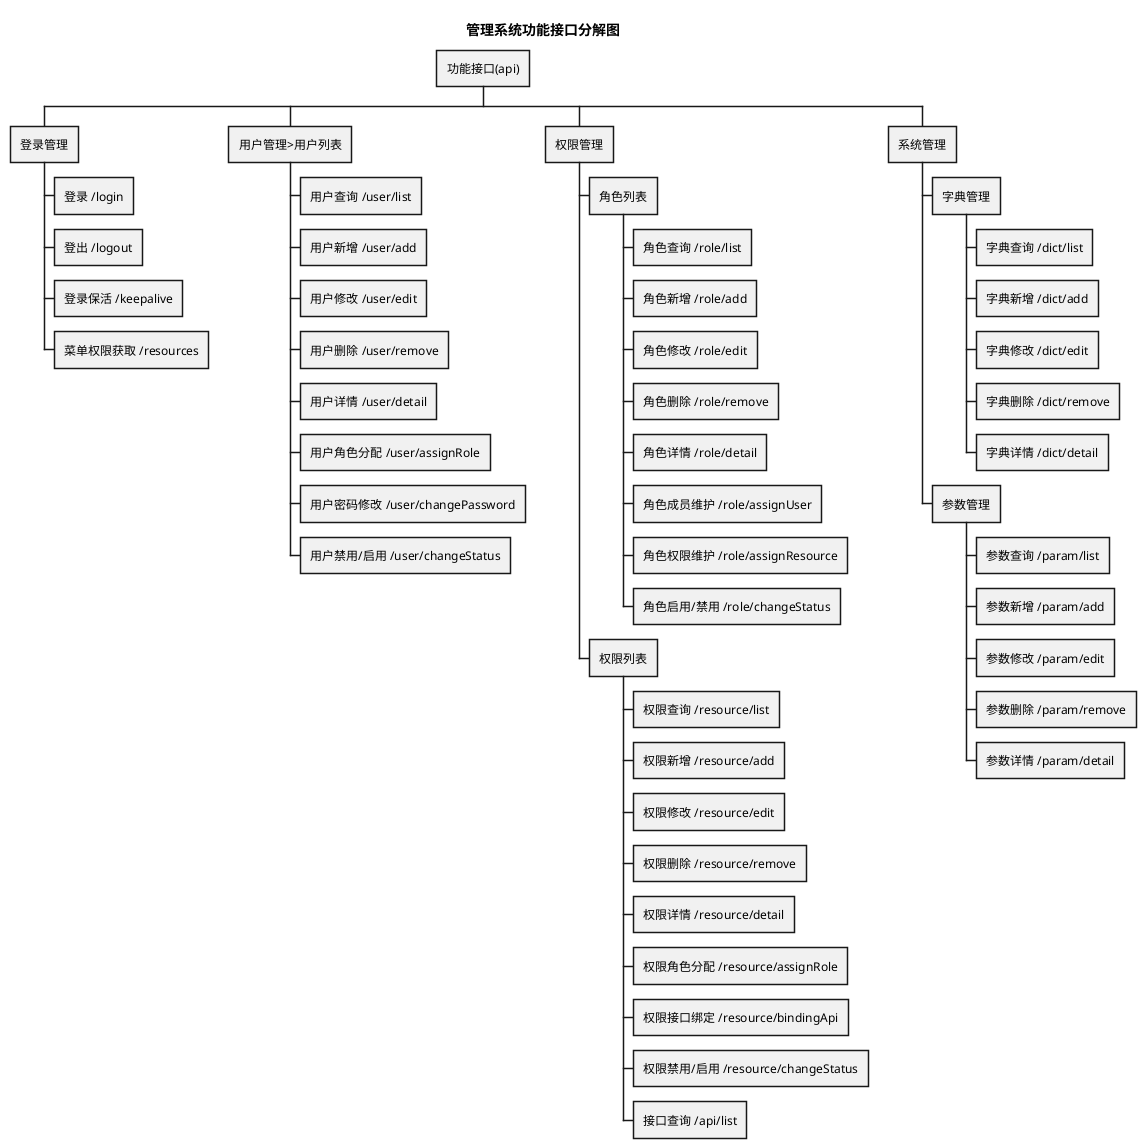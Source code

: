 @startwbs ms-api

title 管理系统功能接口分解图
skinparam defaultFontName '宋体'

* 功能接口(api)

** 登录管理
*** 登录 /login
*** 登出 /logout
*** 登录保活 /keepalive
*** 菜单权限获取 /resources

** 用户管理>用户列表
*** 用户查询 /user/list
*** 用户新增 /user/add
*** 用户修改 /user/edit
*** 用户删除 /user/remove
*** 用户详情 /user/detail
*** 用户角色分配 /user/assignRole
*** 用户密码修改 /user/changePassword
*** 用户禁用/启用 /user/changeStatus

** 权限管理
*** 角色列表
**** 角色查询 /role/list
**** 角色新增 /role/add
**** 角色修改 /role/edit
**** 角色删除 /role/remove
**** 角色详情 /role/detail
**** 角色成员维护 /role/assignUser
**** 角色权限维护 /role/assignResource
**** 角色启用/禁用 /role/changeStatus
*** 权限列表
**** 权限查询 /resource/list
**** 权限新增 /resource/add
**** 权限修改 /resource/edit
**** 权限删除 /resource/remove
**** 权限详情 /resource/detail
**** 权限角色分配 /resource/assignRole
**** 权限接口绑定 /resource/bindingApi
**** 权限禁用/启用 /resource/changeStatus
**** 接口查询 /api/list

** 系统管理
*** 字典管理
**** 字典查询 /dict/list
**** 字典新增 /dict/add
**** 字典修改 /dict/edit
**** 字典删除 /dict/remove
**** 字典详情 /dict/detail

*** 参数管理
**** 参数查询 /param/list
**** 参数新增 /param/add
**** 参数修改 /param/edit
**** 参数删除 /param/remove
**** 参数详情 /param/detail

@endwbs